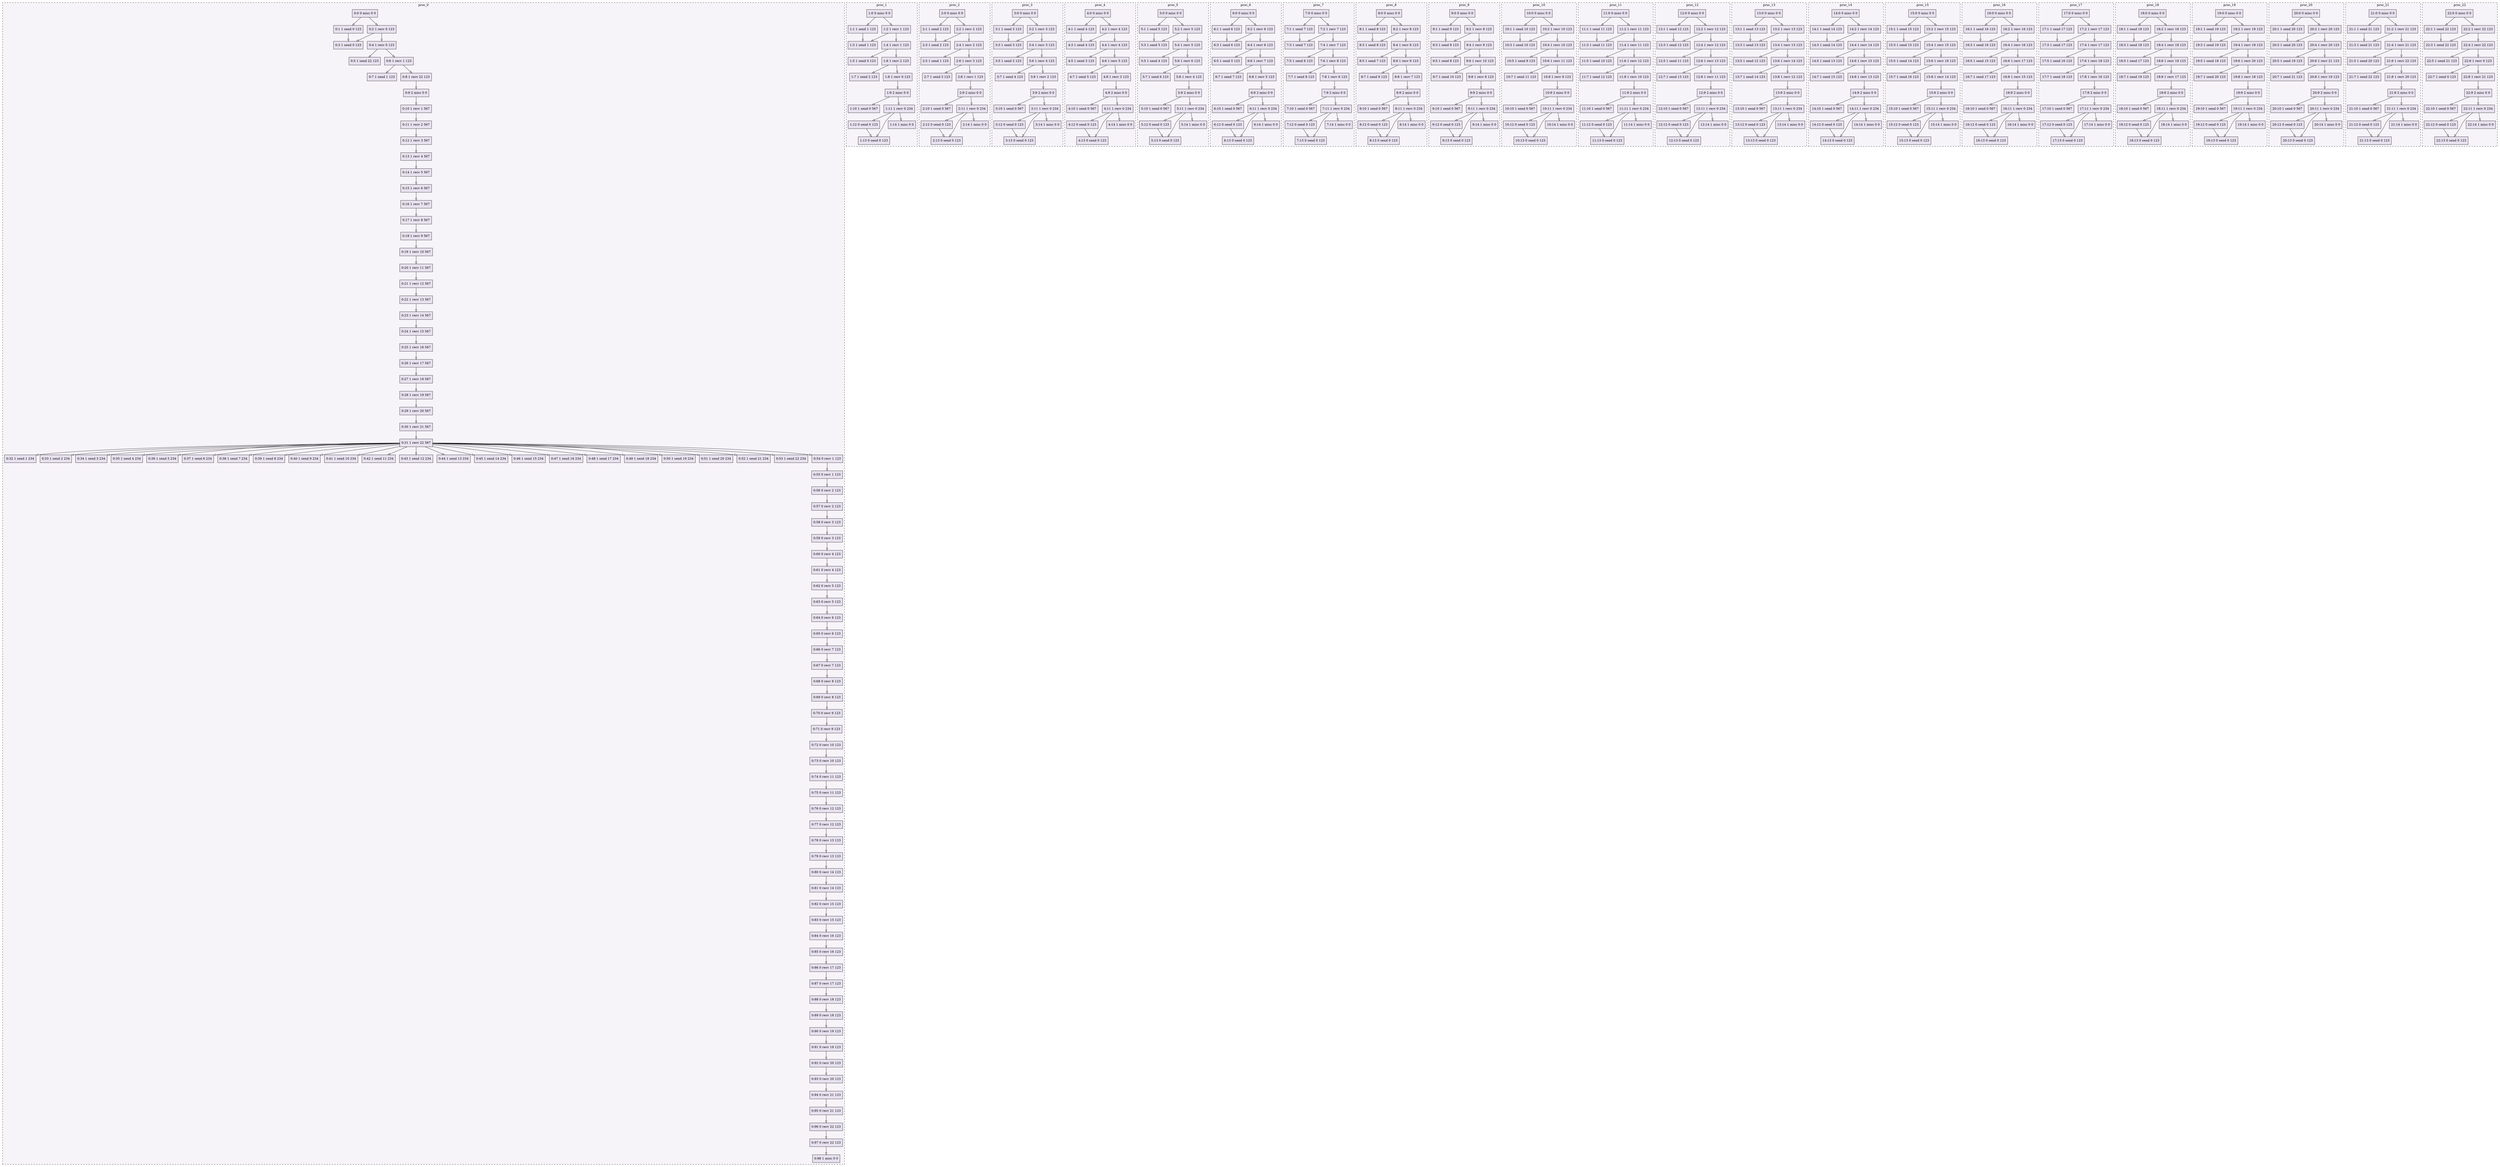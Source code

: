 digraph{node[shape=record style=filled colorscheme=purd9 fillcolor=2];subgraph cluster0{style=dashed;colorscheme=purd9;bgcolor=1;edge[arrowhead=empty];label=proc_0;0[label="0:0 0 misc 0 0"];1[label="0:1 1 send 0 123"];2[label="0:2 1 recv 0 123"];3[label="0:3 1 send 0 123"];4[label="0:4 1 recv 0 123"];5[label="0:5 1 send 22 123"];6[label="0:6 1 recv 1 123"];7[label="0:7 1 send 1 123"];8[label="0:8 1 recv 22 123"];9[label="0:9 2 misc 0 0"];10[label="0:10 1 recv 1 567"];11[label="0:11 1 recv 2 567"];12[label="0:12 1 recv 3 567"];13[label="0:13 1 recv 4 567"];14[label="0:14 1 recv 5 567"];15[label="0:15 1 recv 6 567"];16[label="0:16 1 recv 7 567"];17[label="0:17 1 recv 8 567"];18[label="0:18 1 recv 9 567"];19[label="0:19 1 recv 10 567"];20[label="0:20 1 recv 11 567"];21[label="0:21 1 recv 12 567"];22[label="0:22 1 recv 13 567"];23[label="0:23 1 recv 14 567"];24[label="0:24 1 recv 15 567"];25[label="0:25 1 recv 16 567"];26[label="0:26 1 recv 17 567"];27[label="0:27 1 recv 18 567"];28[label="0:28 1 recv 19 567"];29[label="0:29 1 recv 20 567"];30[label="0:30 1 recv 21 567"];31[label="0:31 1 recv 22 567"];32[label="0:32 1 send 1 234"];33[label="0:33 1 send 2 234"];34[label="0:34 1 send 3 234"];35[label="0:35 1 send 4 234"];36[label="0:36 1 send 5 234"];37[label="0:37 1 send 6 234"];38[label="0:38 1 send 7 234"];39[label="0:39 1 send 8 234"];40[label="0:40 1 send 9 234"];41[label="0:41 1 send 10 234"];42[label="0:42 1 send 11 234"];43[label="0:43 1 send 12 234"];44[label="0:44 1 send 13 234"];45[label="0:45 1 send 14 234"];46[label="0:46 1 send 15 234"];47[label="0:47 1 send 16 234"];48[label="0:48 1 send 17 234"];49[label="0:49 1 send 18 234"];50[label="0:50 1 send 19 234"];51[label="0:51 1 send 20 234"];52[label="0:52 1 send 21 234"];53[label="0:53 1 send 22 234"];54[label="0:54 0 recv 1 123"];55[label="0:55 0 recv 1 123"];56[label="0:56 0 recv 2 123"];57[label="0:57 0 recv 2 123"];58[label="0:58 0 recv 3 123"];59[label="0:59 0 recv 3 123"];60[label="0:60 0 recv 4 123"];61[label="0:61 0 recv 4 123"];62[label="0:62 0 recv 5 123"];63[label="0:63 0 recv 5 123"];64[label="0:64 0 recv 6 123"];65[label="0:65 0 recv 6 123"];66[label="0:66 0 recv 7 123"];67[label="0:67 0 recv 7 123"];68[label="0:68 0 recv 8 123"];69[label="0:69 0 recv 8 123"];70[label="0:70 0 recv 9 123"];71[label="0:71 0 recv 9 123"];72[label="0:72 0 recv 10 123"];73[label="0:73 0 recv 10 123"];74[label="0:74 0 recv 11 123"];75[label="0:75 0 recv 11 123"];76[label="0:76 0 recv 12 123"];77[label="0:77 0 recv 12 123"];78[label="0:78 0 recv 13 123"];79[label="0:79 0 recv 13 123"];80[label="0:80 0 recv 14 123"];81[label="0:81 0 recv 14 123"];82[label="0:82 0 recv 15 123"];83[label="0:83 0 recv 15 123"];84[label="0:84 0 recv 16 123"];85[label="0:85 0 recv 16 123"];86[label="0:86 0 recv 17 123"];87[label="0:87 0 recv 17 123"];88[label="0:88 0 recv 18 123"];89[label="0:89 0 recv 18 123"];90[label="0:90 0 recv 19 123"];91[label="0:91 0 recv 19 123"];92[label="0:92 0 recv 20 123"];93[label="0:93 0 recv 20 123"];94[label="0:94 0 recv 21 123"];95[label="0:95 0 recv 21 123"];96[label="0:96 0 recv 22 123"];97[label="0:97 0 recv 22 123"];98[label="0:98 1 misc 0 0"];0->1;0->2;2->3;1->3;2->4;4->5;4->6;6->7;6->8;8->9;9->10;10->11;11->12;12->13;13->14;14->15;15->16;16->17;17->18;18->19;19->20;20->21;21->22;22->23;23->24;24->25;25->26;26->27;27->28;28->29;29->30;30->31;31->32;31->33;31->34;31->35;31->36;31->37;31->38;31->39;31->40;31->41;31->42;31->43;31->44;31->45;31->46;31->47;31->48;31->49;31->50;31->51;31->52;31->53;31->54;54->55;55->56;56->57;57->58;58->59;59->60;60->61;61->62;62->63;63->64;64->65;65->66;66->67;67->68;68->69;69->70;70->71;71->72;72->73;73->74;74->75;75->76;76->77;77->78;78->79;79->80;80->81;81->82;82->83;83->84;84->85;85->86;86->87;87->88;88->89;89->90;90->91;91->92;92->93;93->94;94->95;95->96;96->97;97->98;}subgraph cluster1{style=dashed;colorscheme=purd9;bgcolor=1;edge[arrowhead=empty];label=proc_1;99[label="1:0 0 misc 0 0"];100[label="1:1 1 send 1 123"];101[label="1:2 1 recv 1 123"];102[label="1:3 1 send 1 123"];103[label="1:4 1 recv 1 123"];104[label="1:5 1 send 0 123"];105[label="1:6 1 recv 2 123"];106[label="1:7 1 send 2 123"];107[label="1:8 1 recv 0 123"];108[label="1:9 2 misc 0 0"];109[label="1:10 1 send 0 567"];110[label="1:11 1 recv 0 234"];111[label="1:12 0 send 0 123"];112[label="1:13 0 send 0 123"];113[label="1:14 1 misc 0 0"];99->100;99->101;101->102;100->102;101->103;103->104;103->105;105->106;105->107;107->108;108->109;108->110;110->111;111->112;110->112;110->113;}subgraph cluster2{style=dashed;colorscheme=purd9;bgcolor=1;edge[arrowhead=empty];label=proc_2;114[label="2:0 0 misc 0 0"];115[label="2:1 1 send 2 123"];116[label="2:2 1 recv 2 123"];117[label="2:3 1 send 2 123"];118[label="2:4 1 recv 2 123"];119[label="2:5 1 send 1 123"];120[label="2:6 1 recv 3 123"];121[label="2:7 1 send 3 123"];122[label="2:8 1 recv 1 123"];123[label="2:9 2 misc 0 0"];124[label="2:10 1 send 0 567"];125[label="2:11 1 recv 0 234"];126[label="2:12 0 send 0 123"];127[label="2:13 0 send 0 123"];128[label="2:14 1 misc 0 0"];114->115;114->116;116->117;115->117;116->118;118->119;118->120;120->121;120->122;122->123;123->124;123->125;125->126;126->127;125->127;125->128;}subgraph cluster3{style=dashed;colorscheme=purd9;bgcolor=1;edge[arrowhead=empty];label=proc_3;129[label="3:0 0 misc 0 0"];130[label="3:1 1 send 3 123"];131[label="3:2 1 recv 3 123"];132[label="3:3 1 send 3 123"];133[label="3:4 1 recv 3 123"];134[label="3:5 1 send 2 123"];135[label="3:6 1 recv 4 123"];136[label="3:7 1 send 4 123"];137[label="3:8 1 recv 2 123"];138[label="3:9 2 misc 0 0"];139[label="3:10 1 send 0 567"];140[label="3:11 1 recv 0 234"];141[label="3:12 0 send 0 123"];142[label="3:13 0 send 0 123"];143[label="3:14 1 misc 0 0"];129->130;129->131;131->132;130->132;131->133;133->134;133->135;135->136;135->137;137->138;138->139;138->140;140->141;141->142;140->142;140->143;}subgraph cluster4{style=dashed;colorscheme=purd9;bgcolor=1;edge[arrowhead=empty];label=proc_4;144[label="4:0 0 misc 0 0"];145[label="4:1 1 send 4 123"];146[label="4:2 1 recv 4 123"];147[label="4:3 1 send 4 123"];148[label="4:4 1 recv 4 123"];149[label="4:5 1 send 3 123"];150[label="4:6 1 recv 5 123"];151[label="4:7 1 send 5 123"];152[label="4:8 1 recv 3 123"];153[label="4:9 2 misc 0 0"];154[label="4:10 1 send 0 567"];155[label="4:11 1 recv 0 234"];156[label="4:12 0 send 0 123"];157[label="4:13 0 send 0 123"];158[label="4:14 1 misc 0 0"];144->145;144->146;146->147;145->147;146->148;148->149;148->150;150->151;150->152;152->153;153->154;153->155;155->156;156->157;155->157;155->158;}subgraph cluster5{style=dashed;colorscheme=purd9;bgcolor=1;edge[arrowhead=empty];label=proc_5;159[label="5:0 0 misc 0 0"];160[label="5:1 1 send 5 123"];161[label="5:2 1 recv 5 123"];162[label="5:3 1 send 5 123"];163[label="5:4 1 recv 5 123"];164[label="5:5 1 send 4 123"];165[label="5:6 1 recv 6 123"];166[label="5:7 1 send 6 123"];167[label="5:8 1 recv 4 123"];168[label="5:9 2 misc 0 0"];169[label="5:10 1 send 0 567"];170[label="5:11 1 recv 0 234"];171[label="5:12 0 send 0 123"];172[label="5:13 0 send 0 123"];173[label="5:14 1 misc 0 0"];159->160;159->161;161->162;160->162;161->163;163->164;163->165;165->166;165->167;167->168;168->169;168->170;170->171;171->172;170->172;170->173;}subgraph cluster6{style=dashed;colorscheme=purd9;bgcolor=1;edge[arrowhead=empty];label=proc_6;174[label="6:0 0 misc 0 0"];175[label="6:1 1 send 6 123"];176[label="6:2 1 recv 6 123"];177[label="6:3 1 send 6 123"];178[label="6:4 1 recv 6 123"];179[label="6:5 1 send 5 123"];180[label="6:6 1 recv 7 123"];181[label="6:7 1 send 7 123"];182[label="6:8 1 recv 5 123"];183[label="6:9 2 misc 0 0"];184[label="6:10 1 send 0 567"];185[label="6:11 1 recv 0 234"];186[label="6:12 0 send 0 123"];187[label="6:13 0 send 0 123"];188[label="6:14 1 misc 0 0"];174->175;174->176;176->177;175->177;176->178;178->179;178->180;180->181;180->182;182->183;183->184;183->185;185->186;186->187;185->187;185->188;}subgraph cluster7{style=dashed;colorscheme=purd9;bgcolor=1;edge[arrowhead=empty];label=proc_7;189[label="7:0 0 misc 0 0"];190[label="7:1 1 send 7 123"];191[label="7:2 1 recv 7 123"];192[label="7:3 1 send 7 123"];193[label="7:4 1 recv 7 123"];194[label="7:5 1 send 6 123"];195[label="7:6 1 recv 8 123"];196[label="7:7 1 send 8 123"];197[label="7:8 1 recv 6 123"];198[label="7:9 2 misc 0 0"];199[label="7:10 1 send 0 567"];200[label="7:11 1 recv 0 234"];201[label="7:12 0 send 0 123"];202[label="7:13 0 send 0 123"];203[label="7:14 1 misc 0 0"];189->190;189->191;191->192;190->192;191->193;193->194;193->195;195->196;195->197;197->198;198->199;198->200;200->201;201->202;200->202;200->203;}subgraph cluster8{style=dashed;colorscheme=purd9;bgcolor=1;edge[arrowhead=empty];label=proc_8;204[label="8:0 0 misc 0 0"];205[label="8:1 1 send 8 123"];206[label="8:2 1 recv 8 123"];207[label="8:3 1 send 8 123"];208[label="8:4 1 recv 8 123"];209[label="8:5 1 send 7 123"];210[label="8:6 1 recv 9 123"];211[label="8:7 1 send 9 123"];212[label="8:8 1 recv 7 123"];213[label="8:9 2 misc 0 0"];214[label="8:10 1 send 0 567"];215[label="8:11 1 recv 0 234"];216[label="8:12 0 send 0 123"];217[label="8:13 0 send 0 123"];218[label="8:14 1 misc 0 0"];204->205;204->206;206->207;205->207;206->208;208->209;208->210;210->211;210->212;212->213;213->214;213->215;215->216;216->217;215->217;215->218;}subgraph cluster9{style=dashed;colorscheme=purd9;bgcolor=1;edge[arrowhead=empty];label=proc_9;219[label="9:0 0 misc 0 0"];220[label="9:1 1 send 9 123"];221[label="9:2 1 recv 9 123"];222[label="9:3 1 send 9 123"];223[label="9:4 1 recv 9 123"];224[label="9:5 1 send 8 123"];225[label="9:6 1 recv 10 123"];226[label="9:7 1 send 10 123"];227[label="9:8 1 recv 8 123"];228[label="9:9 2 misc 0 0"];229[label="9:10 1 send 0 567"];230[label="9:11 1 recv 0 234"];231[label="9:12 0 send 0 123"];232[label="9:13 0 send 0 123"];233[label="9:14 1 misc 0 0"];219->220;219->221;221->222;220->222;221->223;223->224;223->225;225->226;225->227;227->228;228->229;228->230;230->231;231->232;230->232;230->233;}subgraph cluster10{style=dashed;colorscheme=purd9;bgcolor=1;edge[arrowhead=empty];label=proc_10;234[label="10:0 0 misc 0 0"];235[label="10:1 1 send 10 123"];236[label="10:2 1 recv 10 123"];237[label="10:3 1 send 10 123"];238[label="10:4 1 recv 10 123"];239[label="10:5 1 send 9 123"];240[label="10:6 1 recv 11 123"];241[label="10:7 1 send 11 123"];242[label="10:8 1 recv 9 123"];243[label="10:9 2 misc 0 0"];244[label="10:10 1 send 0 567"];245[label="10:11 1 recv 0 234"];246[label="10:12 0 send 0 123"];247[label="10:13 0 send 0 123"];248[label="10:14 1 misc 0 0"];234->235;234->236;236->237;235->237;236->238;238->239;238->240;240->241;240->242;242->243;243->244;243->245;245->246;246->247;245->247;245->248;}subgraph cluster11{style=dashed;colorscheme=purd9;bgcolor=1;edge[arrowhead=empty];label=proc_11;249[label="11:0 0 misc 0 0"];250[label="11:1 1 send 11 123"];251[label="11:2 1 recv 11 123"];252[label="11:3 1 send 11 123"];253[label="11:4 1 recv 11 123"];254[label="11:5 1 send 10 123"];255[label="11:6 1 recv 12 123"];256[label="11:7 1 send 12 123"];257[label="11:8 1 recv 10 123"];258[label="11:9 2 misc 0 0"];259[label="11:10 1 send 0 567"];260[label="11:11 1 recv 0 234"];261[label="11:12 0 send 0 123"];262[label="11:13 0 send 0 123"];263[label="11:14 1 misc 0 0"];249->250;249->251;251->252;250->252;251->253;253->254;253->255;255->256;255->257;257->258;258->259;258->260;260->261;261->262;260->262;260->263;}subgraph cluster12{style=dashed;colorscheme=purd9;bgcolor=1;edge[arrowhead=empty];label=proc_12;264[label="12:0 0 misc 0 0"];265[label="12:1 1 send 12 123"];266[label="12:2 1 recv 12 123"];267[label="12:3 1 send 12 123"];268[label="12:4 1 recv 12 123"];269[label="12:5 1 send 11 123"];270[label="12:6 1 recv 13 123"];271[label="12:7 1 send 13 123"];272[label="12:8 1 recv 11 123"];273[label="12:9 2 misc 0 0"];274[label="12:10 1 send 0 567"];275[label="12:11 1 recv 0 234"];276[label="12:12 0 send 0 123"];277[label="12:13 0 send 0 123"];278[label="12:14 1 misc 0 0"];264->265;264->266;266->267;265->267;266->268;268->269;268->270;270->271;270->272;272->273;273->274;273->275;275->276;276->277;275->277;275->278;}subgraph cluster13{style=dashed;colorscheme=purd9;bgcolor=1;edge[arrowhead=empty];label=proc_13;279[label="13:0 0 misc 0 0"];280[label="13:1 1 send 13 123"];281[label="13:2 1 recv 13 123"];282[label="13:3 1 send 13 123"];283[label="13:4 1 recv 13 123"];284[label="13:5 1 send 12 123"];285[label="13:6 1 recv 14 123"];286[label="13:7 1 send 14 123"];287[label="13:8 1 recv 12 123"];288[label="13:9 2 misc 0 0"];289[label="13:10 1 send 0 567"];290[label="13:11 1 recv 0 234"];291[label="13:12 0 send 0 123"];292[label="13:13 0 send 0 123"];293[label="13:14 1 misc 0 0"];279->280;279->281;281->282;280->282;281->283;283->284;283->285;285->286;285->287;287->288;288->289;288->290;290->291;291->292;290->292;290->293;}subgraph cluster14{style=dashed;colorscheme=purd9;bgcolor=1;edge[arrowhead=empty];label=proc_14;294[label="14:0 0 misc 0 0"];295[label="14:1 1 send 14 123"];296[label="14:2 1 recv 14 123"];297[label="14:3 1 send 14 123"];298[label="14:4 1 recv 14 123"];299[label="14:5 1 send 13 123"];300[label="14:6 1 recv 15 123"];301[label="14:7 1 send 15 123"];302[label="14:8 1 recv 13 123"];303[label="14:9 2 misc 0 0"];304[label="14:10 1 send 0 567"];305[label="14:11 1 recv 0 234"];306[label="14:12 0 send 0 123"];307[label="14:13 0 send 0 123"];308[label="14:14 1 misc 0 0"];294->295;294->296;296->297;295->297;296->298;298->299;298->300;300->301;300->302;302->303;303->304;303->305;305->306;306->307;305->307;305->308;}subgraph cluster15{style=dashed;colorscheme=purd9;bgcolor=1;edge[arrowhead=empty];label=proc_15;309[label="15:0 0 misc 0 0"];310[label="15:1 1 send 15 123"];311[label="15:2 1 recv 15 123"];312[label="15:3 1 send 15 123"];313[label="15:4 1 recv 15 123"];314[label="15:5 1 send 14 123"];315[label="15:6 1 recv 16 123"];316[label="15:7 1 send 16 123"];317[label="15:8 1 recv 14 123"];318[label="15:9 2 misc 0 0"];319[label="15:10 1 send 0 567"];320[label="15:11 1 recv 0 234"];321[label="15:12 0 send 0 123"];322[label="15:13 0 send 0 123"];323[label="15:14 1 misc 0 0"];309->310;309->311;311->312;310->312;311->313;313->314;313->315;315->316;315->317;317->318;318->319;318->320;320->321;321->322;320->322;320->323;}subgraph cluster16{style=dashed;colorscheme=purd9;bgcolor=1;edge[arrowhead=empty];label=proc_16;324[label="16:0 0 misc 0 0"];325[label="16:1 1 send 16 123"];326[label="16:2 1 recv 16 123"];327[label="16:3 1 send 16 123"];328[label="16:4 1 recv 16 123"];329[label="16:5 1 send 15 123"];330[label="16:6 1 recv 17 123"];331[label="16:7 1 send 17 123"];332[label="16:8 1 recv 15 123"];333[label="16:9 2 misc 0 0"];334[label="16:10 1 send 0 567"];335[label="16:11 1 recv 0 234"];336[label="16:12 0 send 0 123"];337[label="16:13 0 send 0 123"];338[label="16:14 1 misc 0 0"];324->325;324->326;326->327;325->327;326->328;328->329;328->330;330->331;330->332;332->333;333->334;333->335;335->336;336->337;335->337;335->338;}subgraph cluster17{style=dashed;colorscheme=purd9;bgcolor=1;edge[arrowhead=empty];label=proc_17;339[label="17:0 0 misc 0 0"];340[label="17:1 1 send 17 123"];341[label="17:2 1 recv 17 123"];342[label="17:3 1 send 17 123"];343[label="17:4 1 recv 17 123"];344[label="17:5 1 send 16 123"];345[label="17:6 1 recv 18 123"];346[label="17:7 1 send 18 123"];347[label="17:8 1 recv 16 123"];348[label="17:9 2 misc 0 0"];349[label="17:10 1 send 0 567"];350[label="17:11 1 recv 0 234"];351[label="17:12 0 send 0 123"];352[label="17:13 0 send 0 123"];353[label="17:14 1 misc 0 0"];339->340;339->341;341->342;340->342;341->343;343->344;343->345;345->346;345->347;347->348;348->349;348->350;350->351;351->352;350->352;350->353;}subgraph cluster18{style=dashed;colorscheme=purd9;bgcolor=1;edge[arrowhead=empty];label=proc_18;354[label="18:0 0 misc 0 0"];355[label="18:1 1 send 18 123"];356[label="18:2 1 recv 18 123"];357[label="18:3 1 send 18 123"];358[label="18:4 1 recv 18 123"];359[label="18:5 1 send 17 123"];360[label="18:6 1 recv 19 123"];361[label="18:7 1 send 19 123"];362[label="18:8 1 recv 17 123"];363[label="18:9 2 misc 0 0"];364[label="18:10 1 send 0 567"];365[label="18:11 1 recv 0 234"];366[label="18:12 0 send 0 123"];367[label="18:13 0 send 0 123"];368[label="18:14 1 misc 0 0"];354->355;354->356;356->357;355->357;356->358;358->359;358->360;360->361;360->362;362->363;363->364;363->365;365->366;366->367;365->367;365->368;}subgraph cluster19{style=dashed;colorscheme=purd9;bgcolor=1;edge[arrowhead=empty];label=proc_19;369[label="19:0 0 misc 0 0"];370[label="19:1 1 send 19 123"];371[label="19:2 1 recv 19 123"];372[label="19:3 1 send 19 123"];373[label="19:4 1 recv 19 123"];374[label="19:5 1 send 18 123"];375[label="19:6 1 recv 20 123"];376[label="19:7 1 send 20 123"];377[label="19:8 1 recv 18 123"];378[label="19:9 2 misc 0 0"];379[label="19:10 1 send 0 567"];380[label="19:11 1 recv 0 234"];381[label="19:12 0 send 0 123"];382[label="19:13 0 send 0 123"];383[label="19:14 1 misc 0 0"];369->370;369->371;371->372;370->372;371->373;373->374;373->375;375->376;375->377;377->378;378->379;378->380;380->381;381->382;380->382;380->383;}subgraph cluster20{style=dashed;colorscheme=purd9;bgcolor=1;edge[arrowhead=empty];label=proc_20;384[label="20:0 0 misc 0 0"];385[label="20:1 1 send 20 123"];386[label="20:2 1 recv 20 123"];387[label="20:3 1 send 20 123"];388[label="20:4 1 recv 20 123"];389[label="20:5 1 send 19 123"];390[label="20:6 1 recv 21 123"];391[label="20:7 1 send 21 123"];392[label="20:8 1 recv 19 123"];393[label="20:9 2 misc 0 0"];394[label="20:10 1 send 0 567"];395[label="20:11 1 recv 0 234"];396[label="20:12 0 send 0 123"];397[label="20:13 0 send 0 123"];398[label="20:14 1 misc 0 0"];384->385;384->386;386->387;385->387;386->388;388->389;388->390;390->391;390->392;392->393;393->394;393->395;395->396;396->397;395->397;395->398;}subgraph cluster21{style=dashed;colorscheme=purd9;bgcolor=1;edge[arrowhead=empty];label=proc_21;399[label="21:0 0 misc 0 0"];400[label="21:1 1 send 21 123"];401[label="21:2 1 recv 21 123"];402[label="21:3 1 send 21 123"];403[label="21:4 1 recv 21 123"];404[label="21:5 1 send 20 123"];405[label="21:6 1 recv 22 123"];406[label="21:7 1 send 22 123"];407[label="21:8 1 recv 20 123"];408[label="21:9 2 misc 0 0"];409[label="21:10 1 send 0 567"];410[label="21:11 1 recv 0 234"];411[label="21:12 0 send 0 123"];412[label="21:13 0 send 0 123"];413[label="21:14 1 misc 0 0"];399->400;399->401;401->402;400->402;401->403;403->404;403->405;405->406;405->407;407->408;408->409;408->410;410->411;411->412;410->412;410->413;}subgraph cluster22{style=dashed;colorscheme=purd9;bgcolor=1;edge[arrowhead=empty];label=proc_22;414[label="22:0 0 misc 0 0"];415[label="22:1 1 send 22 123"];416[label="22:2 1 recv 22 123"];417[label="22:3 1 send 22 123"];418[label="22:4 1 recv 22 123"];419[label="22:5 1 send 21 123"];420[label="22:6 1 recv 0 123"];421[label="22:7 1 send 0 123"];422[label="22:8 1 recv 21 123"];423[label="22:9 2 misc 0 0"];424[label="22:10 1 send 0 567"];425[label="22:11 1 recv 0 234"];426[label="22:12 0 send 0 123"];427[label="22:13 0 send 0 123"];428[label="22:14 1 misc 0 0"];414->415;414->416;416->417;415->417;416->418;418->419;418->420;420->421;420->422;422->423;423->424;423->425;425->426;426->427;425->427;425->428;}}